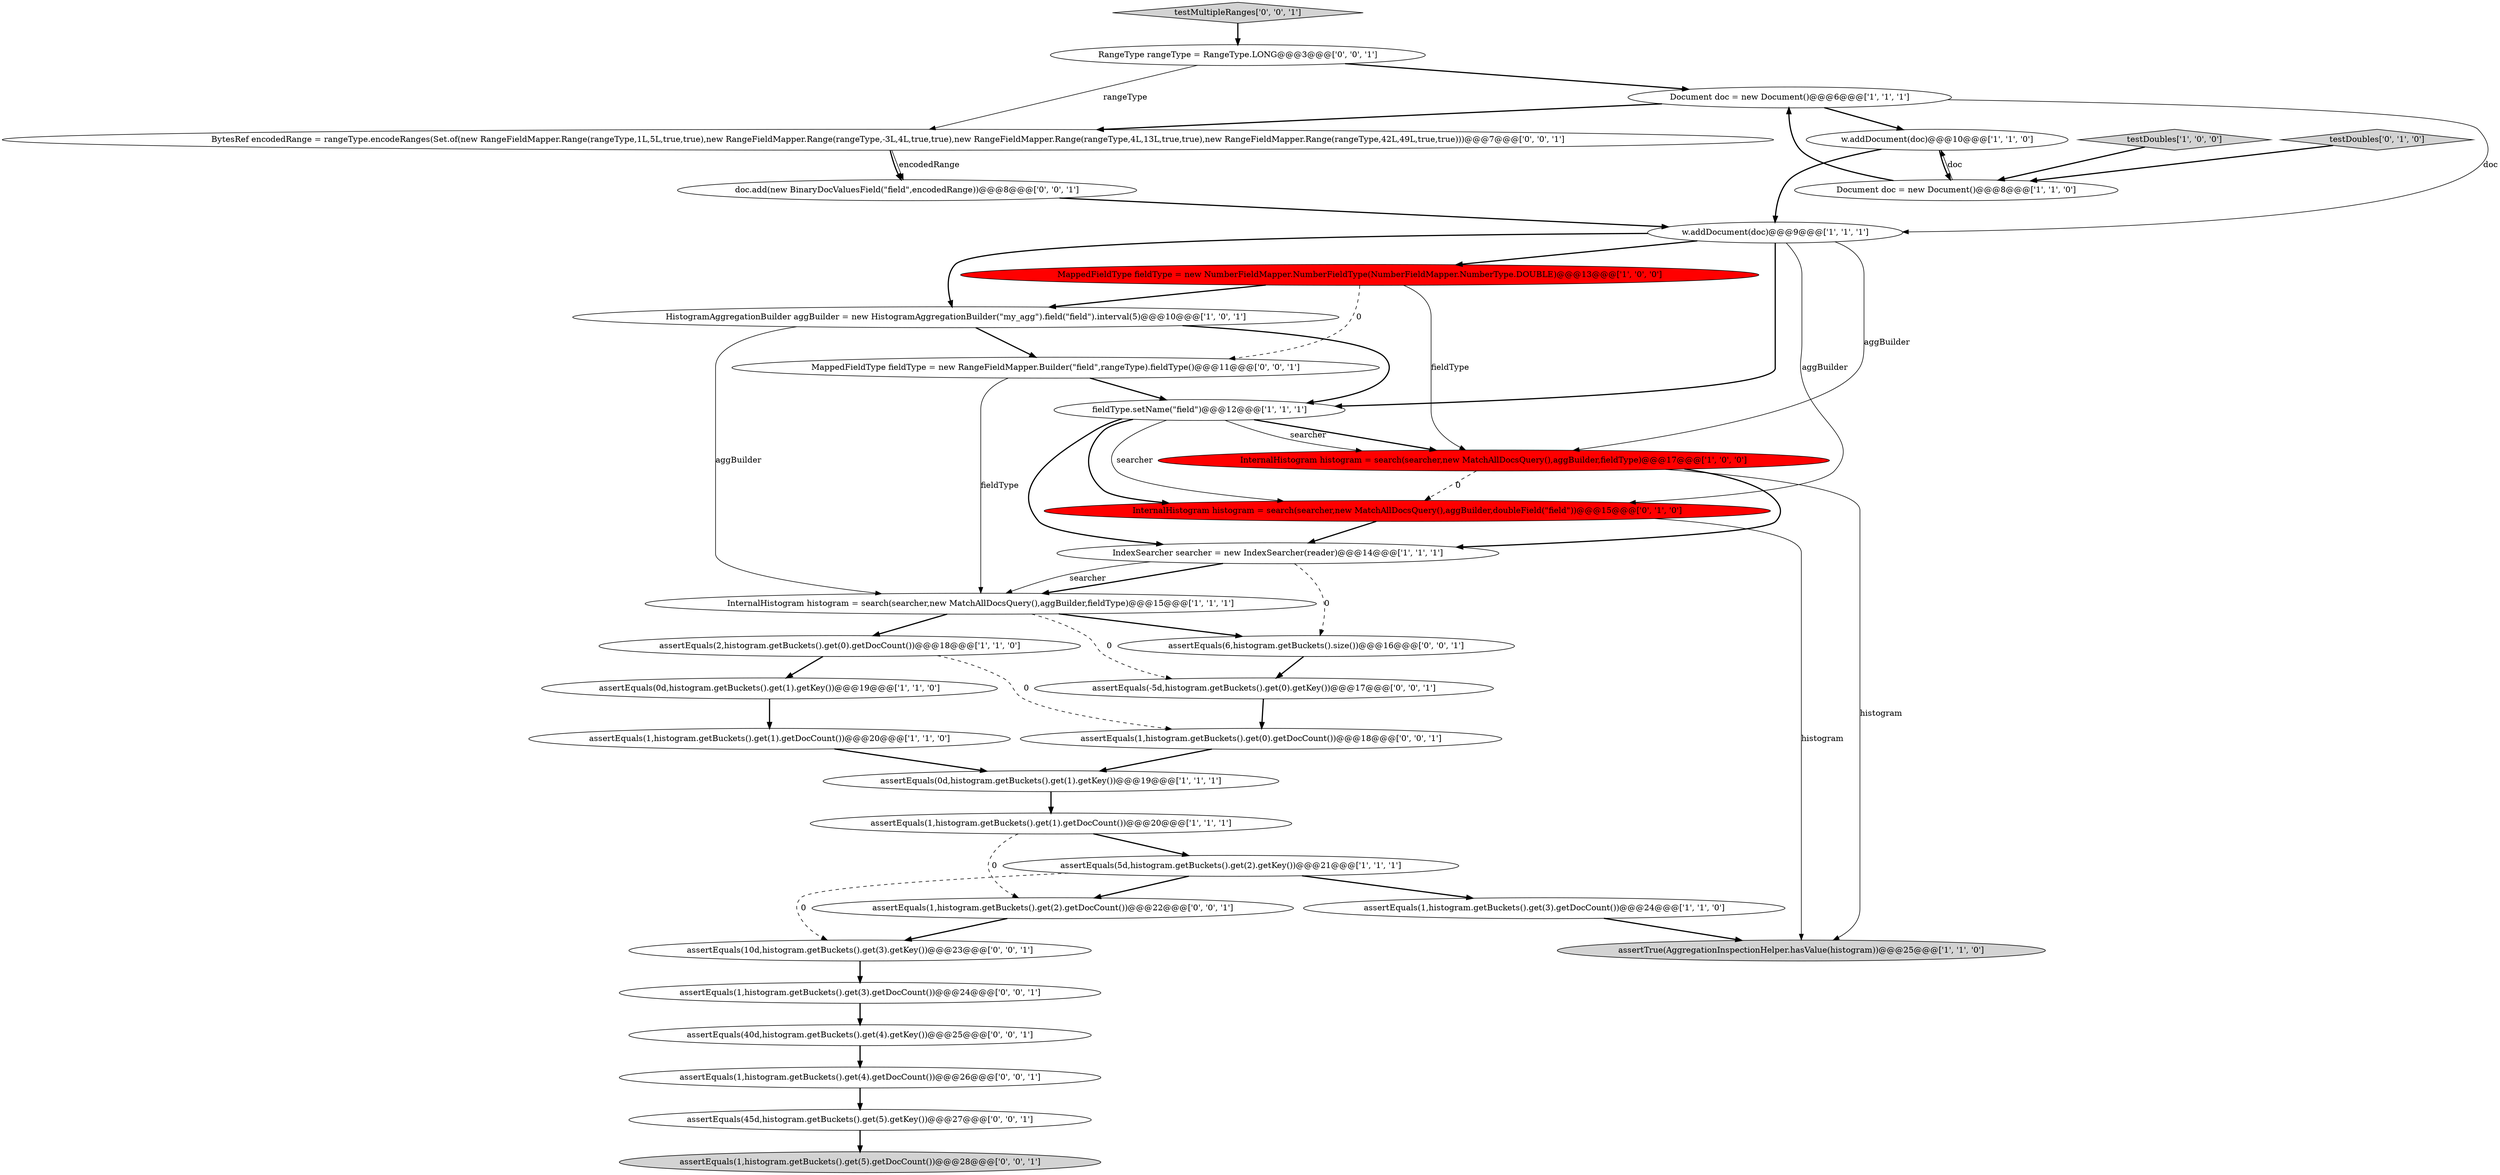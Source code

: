 digraph {
2 [style = filled, label = "fieldType.setName(\"field\")@@@12@@@['1', '1', '1']", fillcolor = white, shape = ellipse image = "AAA0AAABBB1BBB"];
26 [style = filled, label = "testMultipleRanges['0', '0', '1']", fillcolor = lightgray, shape = diamond image = "AAA0AAABBB3BBB"];
29 [style = filled, label = "assertEquals(6,histogram.getBuckets().size())@@@16@@@['0', '0', '1']", fillcolor = white, shape = ellipse image = "AAA0AAABBB3BBB"];
4 [style = filled, label = "IndexSearcher searcher = new IndexSearcher(reader)@@@14@@@['1', '1', '1']", fillcolor = white, shape = ellipse image = "AAA0AAABBB1BBB"];
28 [style = filled, label = "assertEquals(1,histogram.getBuckets().get(2).getDocCount())@@@22@@@['0', '0', '1']", fillcolor = white, shape = ellipse image = "AAA0AAABBB3BBB"];
34 [style = filled, label = "assertEquals(40d,histogram.getBuckets().get(4).getKey())@@@25@@@['0', '0', '1']", fillcolor = white, shape = ellipse image = "AAA0AAABBB3BBB"];
21 [style = filled, label = "assertEquals(45d,histogram.getBuckets().get(5).getKey())@@@27@@@['0', '0', '1']", fillcolor = white, shape = ellipse image = "AAA0AAABBB3BBB"];
23 [style = filled, label = "assertEquals(1,histogram.getBuckets().get(3).getDocCount())@@@24@@@['0', '0', '1']", fillcolor = white, shape = ellipse image = "AAA0AAABBB3BBB"];
19 [style = filled, label = "InternalHistogram histogram = search(searcher,new MatchAllDocsQuery(),aggBuilder,doubleField(\"field\"))@@@15@@@['0', '1', '0']", fillcolor = red, shape = ellipse image = "AAA1AAABBB2BBB"];
7 [style = filled, label = "Document doc = new Document()@@@8@@@['1', '1', '0']", fillcolor = white, shape = ellipse image = "AAA0AAABBB1BBB"];
33 [style = filled, label = "doc.add(new BinaryDocValuesField(\"field\",encodedRange))@@@8@@@['0', '0', '1']", fillcolor = white, shape = ellipse image = "AAA0AAABBB3BBB"];
24 [style = filled, label = "RangeType rangeType = RangeType.LONG@@@3@@@['0', '0', '1']", fillcolor = white, shape = ellipse image = "AAA0AAABBB3BBB"];
3 [style = filled, label = "InternalHistogram histogram = search(searcher,new MatchAllDocsQuery(),aggBuilder,fieldType)@@@17@@@['1', '0', '0']", fillcolor = red, shape = ellipse image = "AAA1AAABBB1BBB"];
14 [style = filled, label = "InternalHistogram histogram = search(searcher,new MatchAllDocsQuery(),aggBuilder,fieldType)@@@15@@@['1', '1', '1']", fillcolor = white, shape = ellipse image = "AAA0AAABBB1BBB"];
18 [style = filled, label = "testDoubles['1', '0', '0']", fillcolor = lightgray, shape = diamond image = "AAA0AAABBB1BBB"];
11 [style = filled, label = "HistogramAggregationBuilder aggBuilder = new HistogramAggregationBuilder(\"my_agg\").field(\"field\").interval(5)@@@10@@@['1', '0', '1']", fillcolor = white, shape = ellipse image = "AAA0AAABBB1BBB"];
22 [style = filled, label = "MappedFieldType fieldType = new RangeFieldMapper.Builder(\"field\",rangeType).fieldType()@@@11@@@['0', '0', '1']", fillcolor = white, shape = ellipse image = "AAA0AAABBB3BBB"];
30 [style = filled, label = "assertEquals(-5d,histogram.getBuckets().get(0).getKey())@@@17@@@['0', '0', '1']", fillcolor = white, shape = ellipse image = "AAA0AAABBB3BBB"];
31 [style = filled, label = "assertEquals(1,histogram.getBuckets().get(0).getDocCount())@@@18@@@['0', '0', '1']", fillcolor = white, shape = ellipse image = "AAA0AAABBB3BBB"];
32 [style = filled, label = "assertEquals(1,histogram.getBuckets().get(4).getDocCount())@@@26@@@['0', '0', '1']", fillcolor = white, shape = ellipse image = "AAA0AAABBB3BBB"];
5 [style = filled, label = "assertEquals(0d,histogram.getBuckets().get(1).getKey())@@@19@@@['1', '1', '0']", fillcolor = white, shape = ellipse image = "AAA0AAABBB1BBB"];
17 [style = filled, label = "assertTrue(AggregationInspectionHelper.hasValue(histogram))@@@25@@@['1', '1', '0']", fillcolor = lightgray, shape = ellipse image = "AAA0AAABBB1BBB"];
20 [style = filled, label = "testDoubles['0', '1', '0']", fillcolor = lightgray, shape = diamond image = "AAA0AAABBB2BBB"];
10 [style = filled, label = "w.addDocument(doc)@@@9@@@['1', '1', '1']", fillcolor = white, shape = ellipse image = "AAA0AAABBB1BBB"];
9 [style = filled, label = "assertEquals(1,histogram.getBuckets().get(1).getDocCount())@@@20@@@['1', '1', '0']", fillcolor = white, shape = ellipse image = "AAA0AAABBB1BBB"];
1 [style = filled, label = "MappedFieldType fieldType = new NumberFieldMapper.NumberFieldType(NumberFieldMapper.NumberType.DOUBLE)@@@13@@@['1', '0', '0']", fillcolor = red, shape = ellipse image = "AAA1AAABBB1BBB"];
35 [style = filled, label = "assertEquals(1,histogram.getBuckets().get(5).getDocCount())@@@28@@@['0', '0', '1']", fillcolor = lightgray, shape = ellipse image = "AAA0AAABBB3BBB"];
12 [style = filled, label = "w.addDocument(doc)@@@10@@@['1', '1', '0']", fillcolor = white, shape = ellipse image = "AAA0AAABBB1BBB"];
15 [style = filled, label = "assertEquals(0d,histogram.getBuckets().get(1).getKey())@@@19@@@['1', '1', '1']", fillcolor = white, shape = ellipse image = "AAA0AAABBB1BBB"];
27 [style = filled, label = "BytesRef encodedRange = rangeType.encodeRanges(Set.of(new RangeFieldMapper.Range(rangeType,1L,5L,true,true),new RangeFieldMapper.Range(rangeType,-3L,4L,true,true),new RangeFieldMapper.Range(rangeType,4L,13L,true,true),new RangeFieldMapper.Range(rangeType,42L,49L,true,true)))@@@7@@@['0', '0', '1']", fillcolor = white, shape = ellipse image = "AAA0AAABBB3BBB"];
13 [style = filled, label = "assertEquals(5d,histogram.getBuckets().get(2).getKey())@@@21@@@['1', '1', '1']", fillcolor = white, shape = ellipse image = "AAA0AAABBB1BBB"];
6 [style = filled, label = "assertEquals(2,histogram.getBuckets().get(0).getDocCount())@@@18@@@['1', '1', '0']", fillcolor = white, shape = ellipse image = "AAA0AAABBB1BBB"];
0 [style = filled, label = "assertEquals(1,histogram.getBuckets().get(1).getDocCount())@@@20@@@['1', '1', '1']", fillcolor = white, shape = ellipse image = "AAA0AAABBB1BBB"];
25 [style = filled, label = "assertEquals(10d,histogram.getBuckets().get(3).getKey())@@@23@@@['0', '0', '1']", fillcolor = white, shape = ellipse image = "AAA0AAABBB3BBB"];
8 [style = filled, label = "Document doc = new Document()@@@6@@@['1', '1', '1']", fillcolor = white, shape = ellipse image = "AAA0AAABBB1BBB"];
16 [style = filled, label = "assertEquals(1,histogram.getBuckets().get(3).getDocCount())@@@24@@@['1', '1', '0']", fillcolor = white, shape = ellipse image = "AAA0AAABBB1BBB"];
11->14 [style = solid, label="aggBuilder"];
4->14 [style = bold, label=""];
2->19 [style = bold, label=""];
32->21 [style = bold, label=""];
22->2 [style = bold, label=""];
0->13 [style = bold, label=""];
5->9 [style = bold, label=""];
29->30 [style = bold, label=""];
25->23 [style = bold, label=""];
2->3 [style = bold, label=""];
2->3 [style = solid, label="searcher"];
8->10 [style = solid, label="doc"];
6->31 [style = dashed, label="0"];
33->10 [style = bold, label=""];
16->17 [style = bold, label=""];
13->25 [style = dashed, label="0"];
7->8 [style = bold, label=""];
26->24 [style = bold, label=""];
2->4 [style = bold, label=""];
3->4 [style = bold, label=""];
31->15 [style = bold, label=""];
13->16 [style = bold, label=""];
11->2 [style = bold, label=""];
12->7 [style = bold, label=""];
7->12 [style = solid, label="doc"];
1->3 [style = solid, label="fieldType"];
1->11 [style = bold, label=""];
1->22 [style = dashed, label="0"];
3->19 [style = dashed, label="0"];
2->19 [style = solid, label="searcher"];
10->19 [style = solid, label="aggBuilder"];
24->27 [style = solid, label="rangeType"];
19->17 [style = solid, label="histogram"];
6->5 [style = bold, label=""];
27->33 [style = solid, label="encodedRange"];
12->10 [style = bold, label=""];
4->14 [style = solid, label="searcher"];
30->31 [style = bold, label=""];
9->15 [style = bold, label=""];
15->0 [style = bold, label=""];
3->17 [style = solid, label="histogram"];
14->30 [style = dashed, label="0"];
10->3 [style = solid, label="aggBuilder"];
0->28 [style = dashed, label="0"];
14->29 [style = bold, label=""];
11->22 [style = bold, label=""];
23->34 [style = bold, label=""];
28->25 [style = bold, label=""];
34->32 [style = bold, label=""];
10->2 [style = bold, label=""];
19->4 [style = bold, label=""];
27->33 [style = bold, label=""];
24->8 [style = bold, label=""];
20->7 [style = bold, label=""];
18->7 [style = bold, label=""];
21->35 [style = bold, label=""];
10->1 [style = bold, label=""];
8->27 [style = bold, label=""];
4->29 [style = dashed, label="0"];
22->14 [style = solid, label="fieldType"];
14->6 [style = bold, label=""];
8->12 [style = bold, label=""];
13->28 [style = bold, label=""];
10->11 [style = bold, label=""];
}
